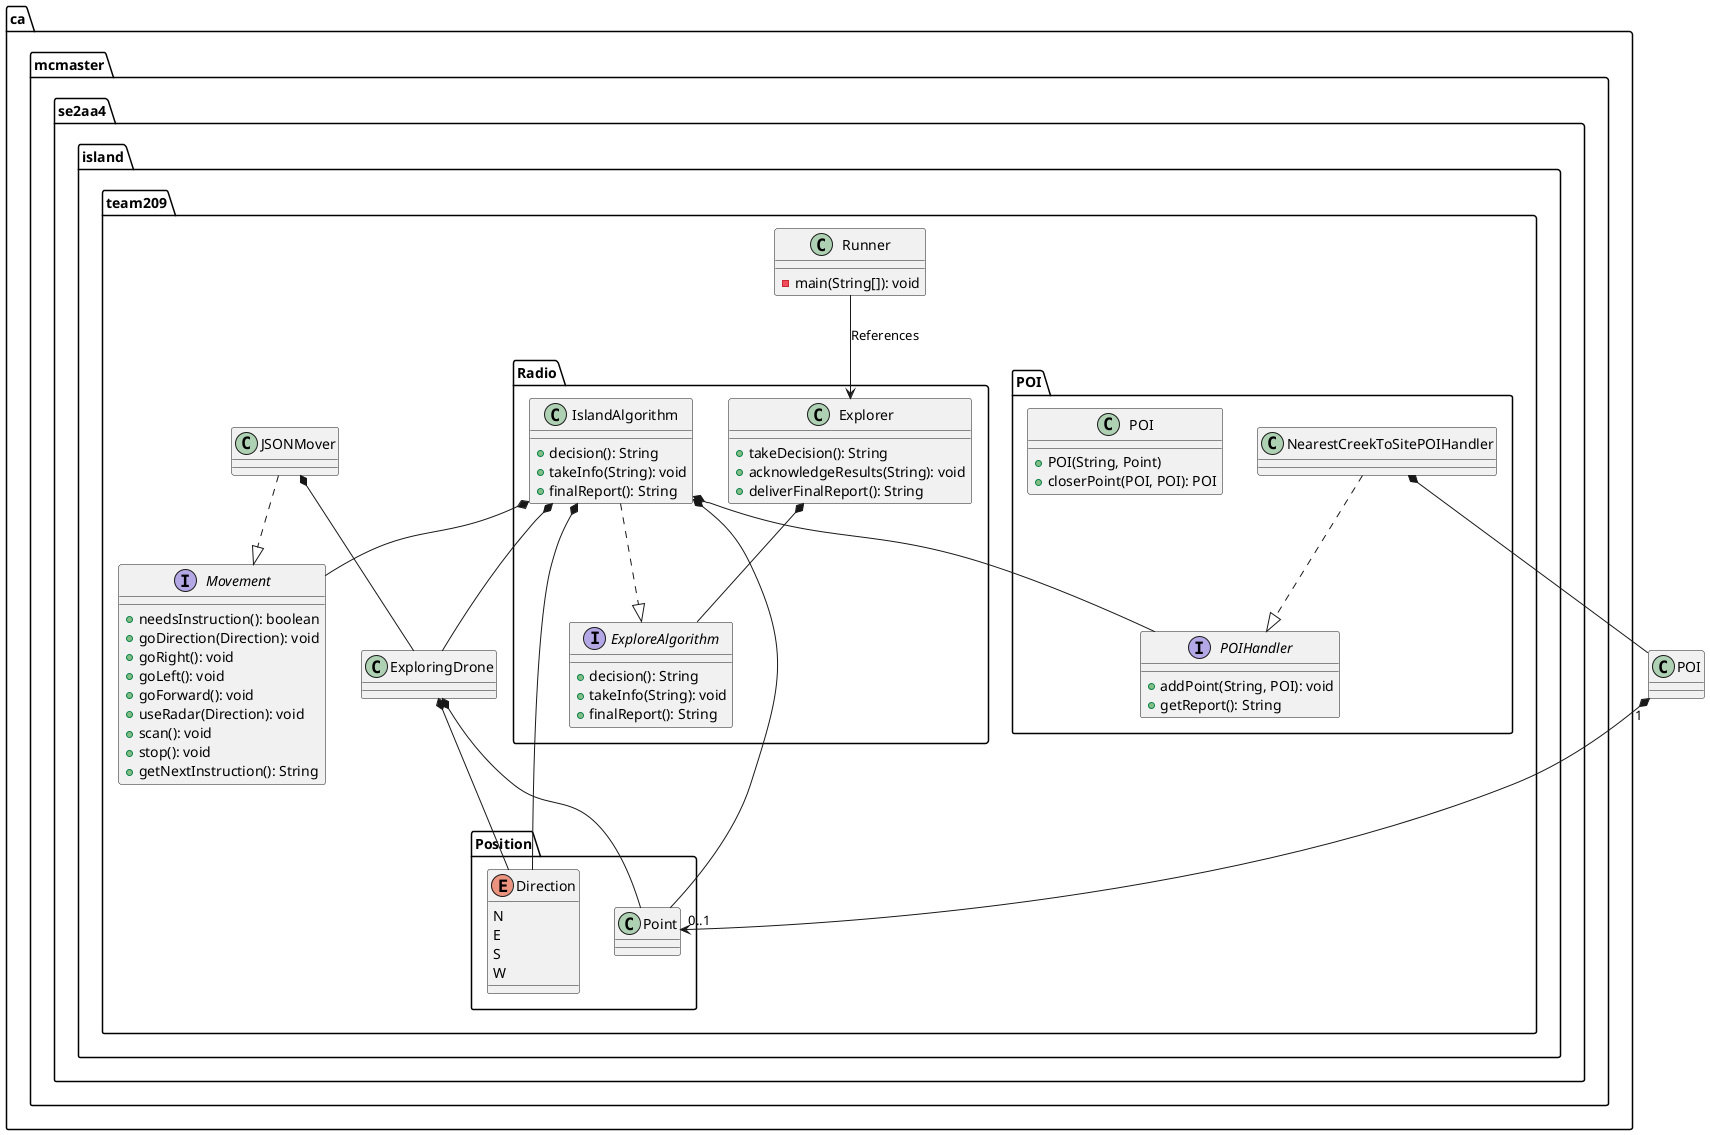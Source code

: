 @startuml Algorithm

package "ca.mcmaster.se2aa4.island.team209" {
    class Runner {
        - main(String[]): void
    }
    
    interface Movement {
        + needsInstruction(): boolean
        + goDirection(Direction): void
        + goRight(): void
        + goLeft(): void
        + goForward(): void
        + useRadar(Direction): void
        + scan(): void
        + stop(): void
        + getNextInstruction(): String
    }
    class JSONMover {
        
    }
    class ExploringDrone {
        
        
    }
    
    
}

package "ca.mcmaster.se2aa4.island.team209.Radio" {
    class IslandAlgorithm {
        
        + decision(): String
        + takeInfo(String): void
        + finalReport(): String
    }
    interface ExploreAlgorithm {
        + decision(): String
        + takeInfo(String): void
        + finalReport(): String
    }
    class Explorer {
                
        + takeDecision(): String
        + acknowledgeResults(String): void
        + deliverFinalReport(): String
    }
}

package "ca.mcmaster.se2aa4.island.team209.POI" {
    class NearestCreekToSitePOIHandler {
        
    }
    class POI {
        
        + POI(String, Point)
        + closerPoint(POI, POI): POI
    }
    interface POIHandler {
        + addPoint(String, POI): void
        + getReport(): String
    }
}

package "ca.mcmaster.se2aa4.island.team209.Position" {
    class Point {
        
    }
    enum Direction {
        N
        E
        S
        W
    }
}

IslandAlgorithm *--  Movement
IslandAlgorithm *--  POIHandler
IslandAlgorithm *--  ExploringDrone
IslandAlgorithm *--  Point
IslandAlgorithm *--  Direction
IslandAlgorithm ..|> ExploreAlgorithm
Explorer *-- ExploreAlgorithm
POI "1" *--> "0..1" Point
ExploringDrone *-- Direction
ExploringDrone *-- Point
JSONMover ..|> Movement
JSONMover *-- ExploringDrone
NearestCreekToSitePOIHandler ..|> POIHandler
NearestCreekToSitePOIHandler *-- POI
 Runner --> Explorer : References


